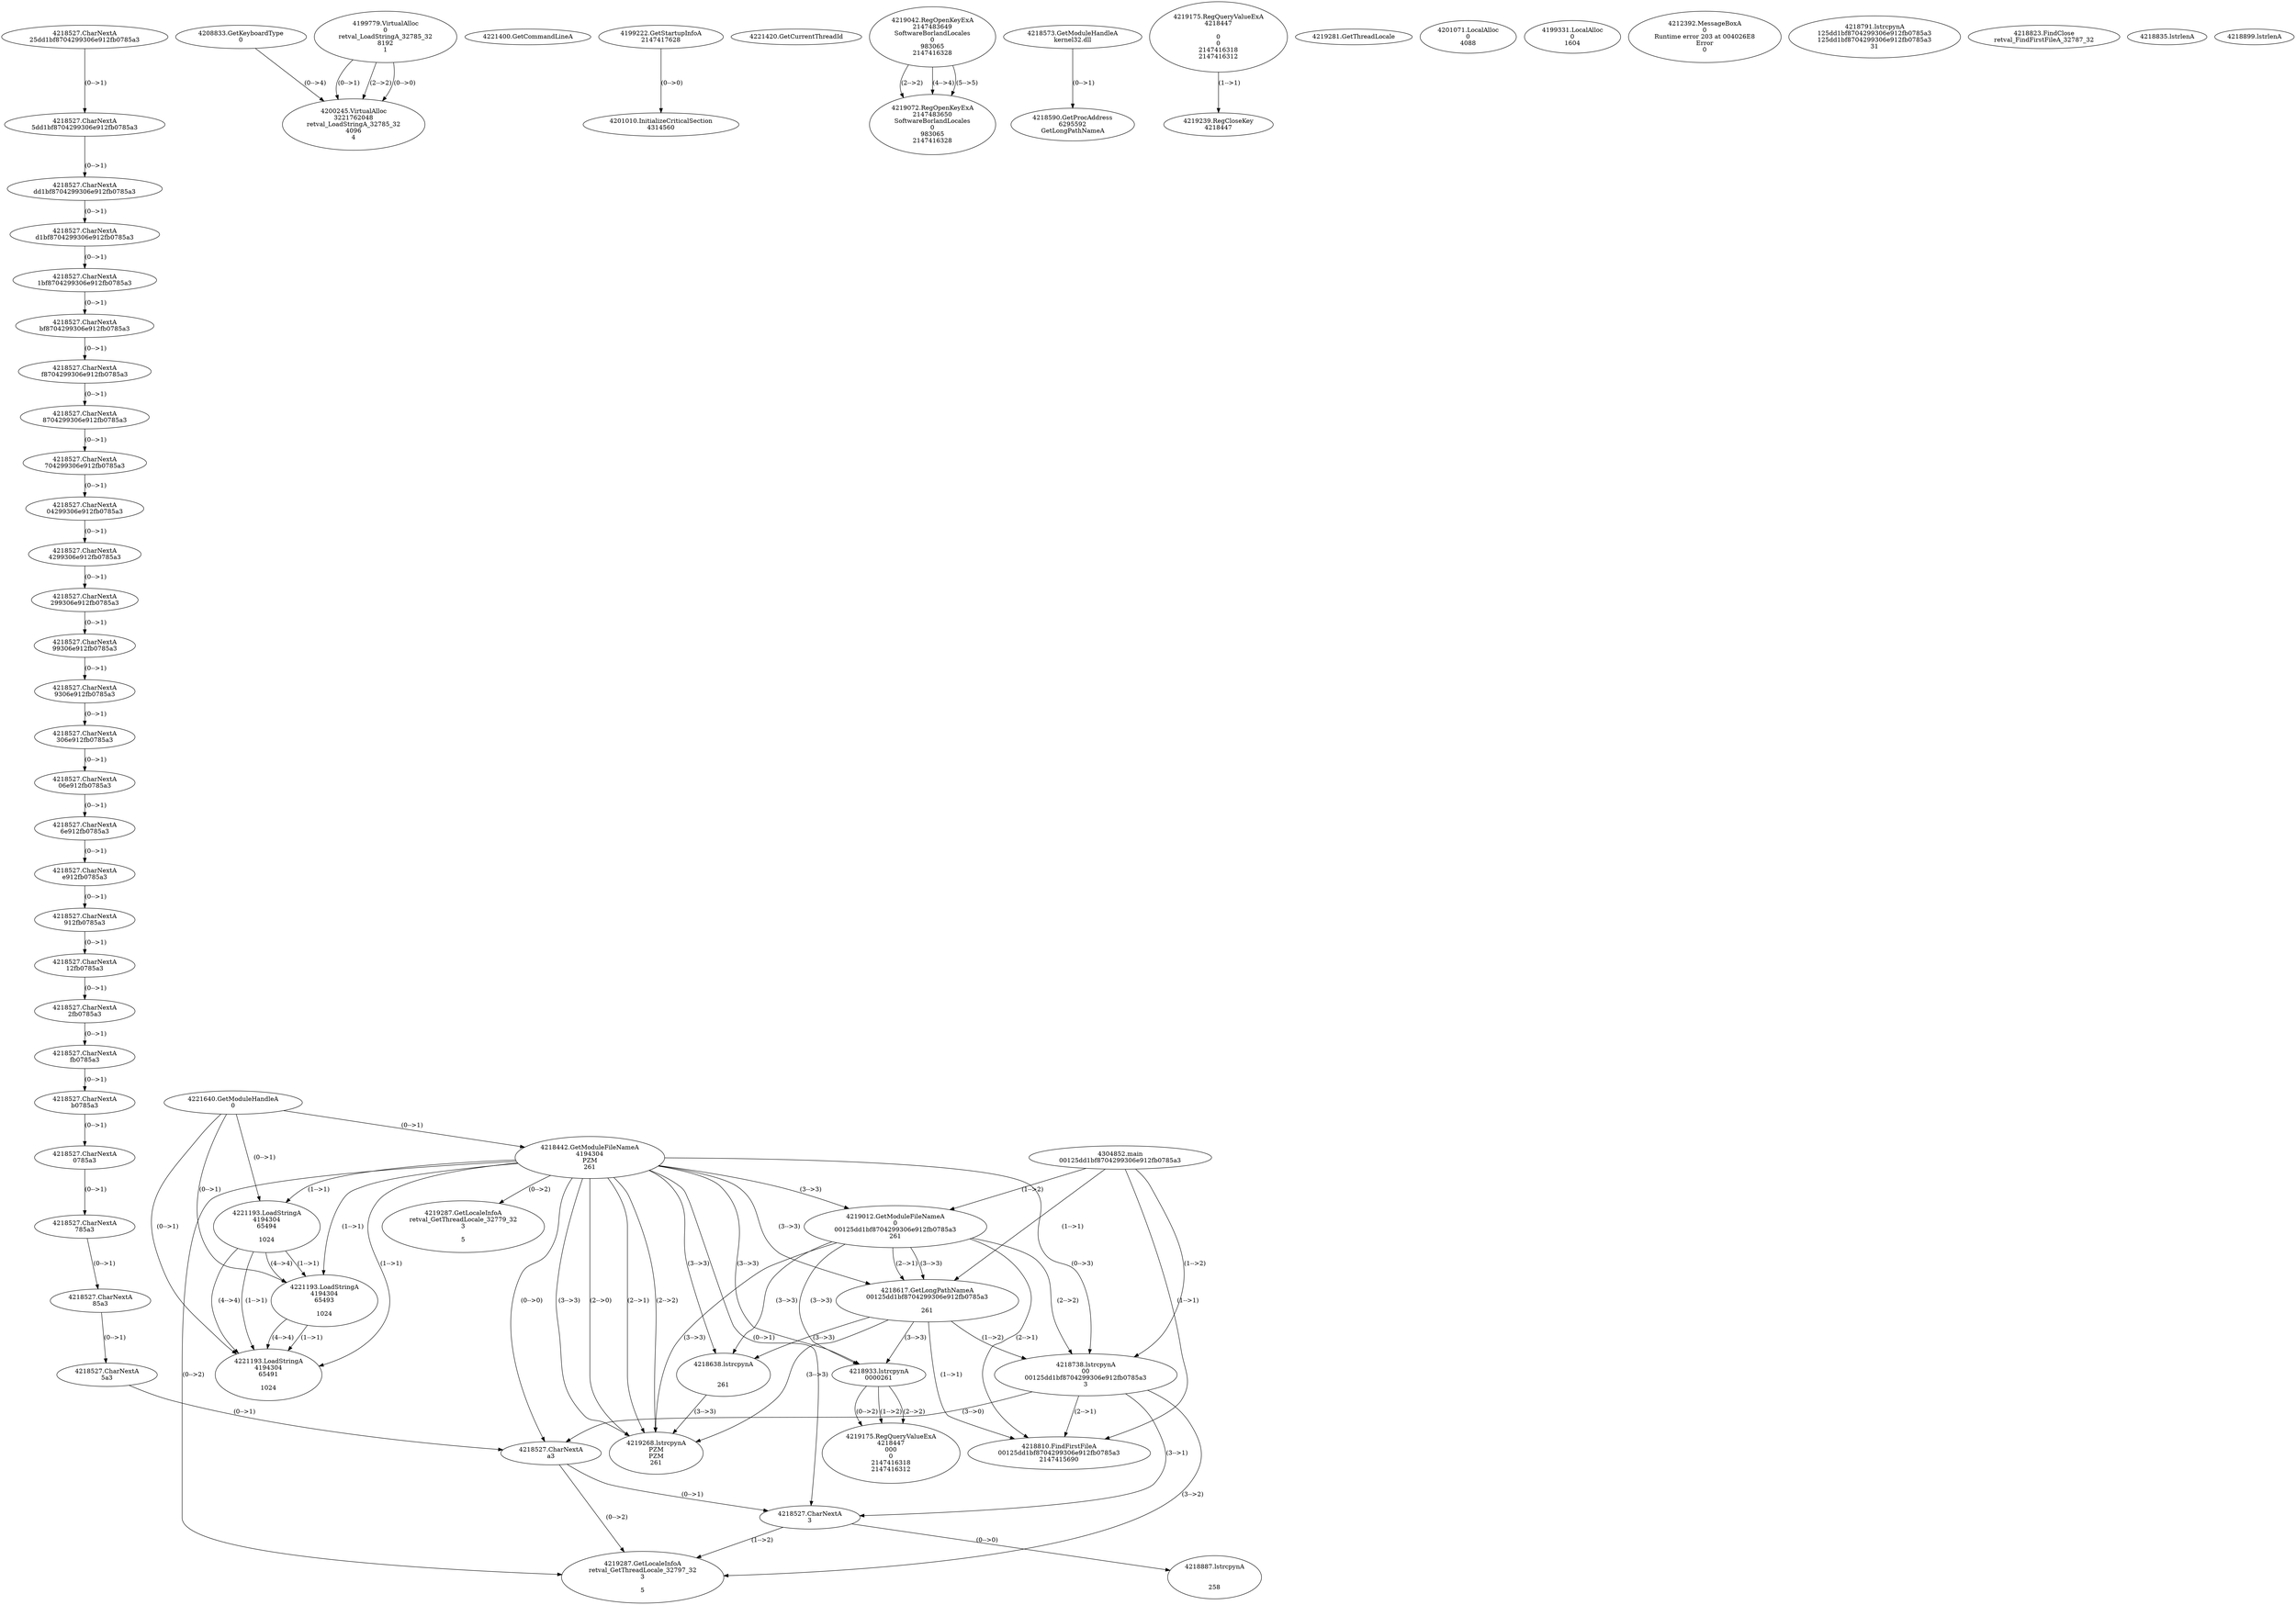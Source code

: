 // Global SCDG with merge call
digraph {
	0 [label="4304852.main
00125dd1bf8704299306e912fb0785a3"]
	1 [label="4221640.GetModuleHandleA
0"]
	2 [label="4208833.GetKeyboardType
0"]
	3 [label="4221400.GetCommandLineA
"]
	4 [label="4199222.GetStartupInfoA
2147417628"]
	5 [label="4221420.GetCurrentThreadId
"]
	6 [label="4218442.GetModuleFileNameA
4194304
PZM
261"]
	1 -> 6 [label="(0-->1)"]
	7 [label="4219012.GetModuleFileNameA
0
00125dd1bf8704299306e912fb0785a3
261"]
	0 -> 7 [label="(1-->2)"]
	6 -> 7 [label="(3-->3)"]
	8 [label="4219042.RegOpenKeyExA
2147483649
Software\Borland\Locales
0
983065
2147416328"]
	9 [label="4218573.GetModuleHandleA
kernel32.dll"]
	10 [label="4218590.GetProcAddress
6295592
GetLongPathNameA"]
	9 -> 10 [label="(0-->1)"]
	11 [label="4218617.GetLongPathNameA
00125dd1bf8704299306e912fb0785a3

261"]
	0 -> 11 [label="(1-->1)"]
	7 -> 11 [label="(2-->1)"]
	6 -> 11 [label="(3-->3)"]
	7 -> 11 [label="(3-->3)"]
	12 [label="4218638.lstrcpynA


261"]
	6 -> 12 [label="(3-->3)"]
	7 -> 12 [label="(3-->3)"]
	11 -> 12 [label="(3-->3)"]
	13 [label="4219175.RegQueryValueExA
4218447

0
0
2147416318
2147416312"]
	14 [label="4219239.RegCloseKey
4218447"]
	13 -> 14 [label="(1-->1)"]
	15 [label="4219268.lstrcpynA
PZM
PZM
261"]
	6 -> 15 [label="(2-->1)"]
	6 -> 15 [label="(2-->2)"]
	6 -> 15 [label="(3-->3)"]
	7 -> 15 [label="(3-->3)"]
	11 -> 15 [label="(3-->3)"]
	12 -> 15 [label="(3-->3)"]
	6 -> 15 [label="(2-->0)"]
	16 [label="4219281.GetThreadLocale
"]
	17 [label="4219287.GetLocaleInfoA
retval_GetThreadLocale_32779_32
3

5"]
	6 -> 17 [label="(0-->2)"]
	18 [label="4221193.LoadStringA
4194304
65494

1024"]
	1 -> 18 [label="(0-->1)"]
	6 -> 18 [label="(1-->1)"]
	19 [label="4221193.LoadStringA
4194304
65493

1024"]
	1 -> 19 [label="(0-->1)"]
	6 -> 19 [label="(1-->1)"]
	18 -> 19 [label="(1-->1)"]
	18 -> 19 [label="(4-->4)"]
	20 [label="4221193.LoadStringA
4194304
65491

1024"]
	1 -> 20 [label="(0-->1)"]
	6 -> 20 [label="(1-->1)"]
	18 -> 20 [label="(1-->1)"]
	19 -> 20 [label="(1-->1)"]
	18 -> 20 [label="(4-->4)"]
	19 -> 20 [label="(4-->4)"]
	21 [label="4201010.InitializeCriticalSection
4314560"]
	4 -> 21 [label="(0-->0)"]
	22 [label="4201071.LocalAlloc
0
4088"]
	23 [label="4199779.VirtualAlloc
0
retval_LoadStringA_32785_32
8192
1"]
	24 [label="4199331.LocalAlloc
0
1604"]
	25 [label="4200245.VirtualAlloc
3221762048
retval_LoadStringA_32785_32
4096
4"]
	23 -> 25 [label="(0-->1)"]
	23 -> 25 [label="(2-->2)"]
	2 -> 25 [label="(0-->4)"]
	23 -> 25 [label="(0-->0)"]
	26 [label="4212392.MessageBoxA
0
Runtime error 203 at 004026E8
Error
0"]
	27 [label="4219072.RegOpenKeyExA
2147483650
Software\Borland\Locales
0
983065
2147416328"]
	8 -> 27 [label="(2-->2)"]
	8 -> 27 [label="(4-->4)"]
	8 -> 27 [label="(5-->5)"]
	28 [label="4218738.lstrcpynA
00
00125dd1bf8704299306e912fb0785a3
3"]
	0 -> 28 [label="(1-->2)"]
	7 -> 28 [label="(2-->2)"]
	11 -> 28 [label="(1-->2)"]
	6 -> 28 [label="(0-->3)"]
	29 [label="4218527.CharNextA
25dd1bf8704299306e912fb0785a3"]
	30 [label="4218527.CharNextA
5dd1bf8704299306e912fb0785a3"]
	29 -> 30 [label="(0-->1)"]
	31 [label="4218527.CharNextA
dd1bf8704299306e912fb0785a3"]
	30 -> 31 [label="(0-->1)"]
	32 [label="4218527.CharNextA
d1bf8704299306e912fb0785a3"]
	31 -> 32 [label="(0-->1)"]
	33 [label="4218527.CharNextA
1bf8704299306e912fb0785a3"]
	32 -> 33 [label="(0-->1)"]
	34 [label="4218527.CharNextA
bf8704299306e912fb0785a3"]
	33 -> 34 [label="(0-->1)"]
	35 [label="4218527.CharNextA
f8704299306e912fb0785a3"]
	34 -> 35 [label="(0-->1)"]
	36 [label="4218527.CharNextA
8704299306e912fb0785a3"]
	35 -> 36 [label="(0-->1)"]
	37 [label="4218527.CharNextA
704299306e912fb0785a3"]
	36 -> 37 [label="(0-->1)"]
	38 [label="4218527.CharNextA
04299306e912fb0785a3"]
	37 -> 38 [label="(0-->1)"]
	39 [label="4218527.CharNextA
4299306e912fb0785a3"]
	38 -> 39 [label="(0-->1)"]
	40 [label="4218527.CharNextA
299306e912fb0785a3"]
	39 -> 40 [label="(0-->1)"]
	41 [label="4218527.CharNextA
99306e912fb0785a3"]
	40 -> 41 [label="(0-->1)"]
	42 [label="4218527.CharNextA
9306e912fb0785a3"]
	41 -> 42 [label="(0-->1)"]
	43 [label="4218527.CharNextA
306e912fb0785a3"]
	42 -> 43 [label="(0-->1)"]
	44 [label="4218527.CharNextA
06e912fb0785a3"]
	43 -> 44 [label="(0-->1)"]
	45 [label="4218527.CharNextA
6e912fb0785a3"]
	44 -> 45 [label="(0-->1)"]
	46 [label="4218527.CharNextA
e912fb0785a3"]
	45 -> 46 [label="(0-->1)"]
	47 [label="4218527.CharNextA
912fb0785a3"]
	46 -> 47 [label="(0-->1)"]
	48 [label="4218527.CharNextA
12fb0785a3"]
	47 -> 48 [label="(0-->1)"]
	49 [label="4218527.CharNextA
2fb0785a3"]
	48 -> 49 [label="(0-->1)"]
	50 [label="4218527.CharNextA
fb0785a3"]
	49 -> 50 [label="(0-->1)"]
	51 [label="4218527.CharNextA
b0785a3"]
	50 -> 51 [label="(0-->1)"]
	52 [label="4218527.CharNextA
0785a3"]
	51 -> 52 [label="(0-->1)"]
	53 [label="4218527.CharNextA
785a3"]
	52 -> 53 [label="(0-->1)"]
	54 [label="4218527.CharNextA
85a3"]
	53 -> 54 [label="(0-->1)"]
	55 [label="4218527.CharNextA
5a3"]
	54 -> 55 [label="(0-->1)"]
	56 [label="4218527.CharNextA
a3"]
	55 -> 56 [label="(0-->1)"]
	6 -> 56 [label="(0-->0)"]
	28 -> 56 [label="(3-->0)"]
	57 [label="4218527.CharNextA
3"]
	6 -> 57 [label="(0-->1)"]
	28 -> 57 [label="(3-->1)"]
	56 -> 57 [label="(0-->1)"]
	58 [label="4218791.lstrcpynA
125dd1bf8704299306e912fb0785a3
125dd1bf8704299306e912fb0785a3
31"]
	59 [label="4218810.FindFirstFileA
00125dd1bf8704299306e912fb0785a3
2147415690"]
	0 -> 59 [label="(1-->1)"]
	7 -> 59 [label="(2-->1)"]
	11 -> 59 [label="(1-->1)"]
	28 -> 59 [label="(2-->1)"]
	60 [label="4218823.FindClose
retval_FindFirstFileA_32787_32"]
	61 [label="4218835.lstrlenA
"]
	62 [label="4218887.lstrcpynA


258"]
	57 -> 62 [label="(0-->0)"]
	63 [label="4218899.lstrlenA
"]
	64 [label="4218933.lstrcpynA
00\
00\
261"]
	6 -> 64 [label="(3-->3)"]
	7 -> 64 [label="(3-->3)"]
	11 -> 64 [label="(3-->3)"]
	65 [label="4219175.RegQueryValueExA
4218447
00\
0
0
2147416318
2147416312"]
	64 -> 65 [label="(1-->2)"]
	64 -> 65 [label="(2-->2)"]
	64 -> 65 [label="(0-->2)"]
	66 [label="4219287.GetLocaleInfoA
retval_GetThreadLocale_32797_32
3

5"]
	6 -> 66 [label="(0-->2)"]
	28 -> 66 [label="(3-->2)"]
	56 -> 66 [label="(0-->2)"]
	57 -> 66 [label="(1-->2)"]
}
